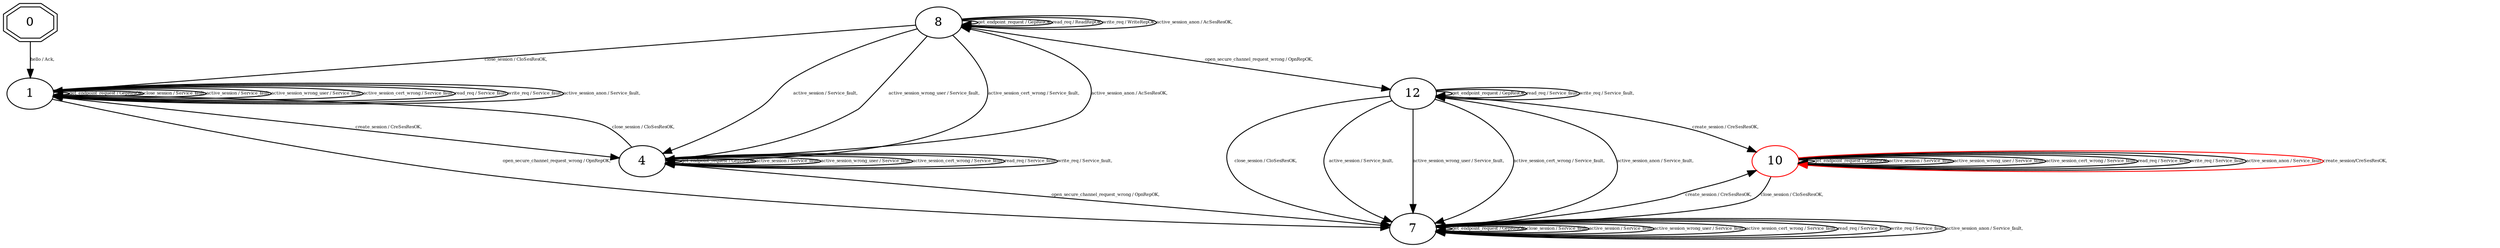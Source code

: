 digraph "Automata" { 
	 "8_1_false" [shape=ellipse,style=filled,fillcolor=white,URL="8",label="8"];
	 "10_1_false" [shape=ellipse,style=filled,fillcolor=white,URL="10",label="10",color=red];
	 "12_1_false" [shape=ellipse,style=filled,fillcolor=white,URL="12",label="12"];
	 "1_1_false" [shape=ellipse,style=filled,fillcolor=white,URL="1",label="1"];
	 "0_1_false" [shape=doubleoctagon,style=filled,fillcolor=white,URL="0",label="0"];
	 "4_1_false" [shape=ellipse,style=filled,fillcolor=white,URL="4",label="4"];
	 "7_1_false" [shape=ellipse,style=filled,fillcolor=white,URL="7",label="7"];
	 "10_1_false"->"10_1_false" [fontsize=5,label="get_endpoint_request / GepResOK,"];
	 "10_1_false"->"10_1_false" [fontsize=5,label="active_session / Service_fault,"];
	 "10_1_false"->"10_1_false" [fontsize=5,label="active_session_wrong_user / Service_fault,"];
	 "10_1_false"->"10_1_false" [fontsize=5,label="active_session_cert_wrong / Service_fault,"];
	 "10_1_false"->"10_1_false" [fontsize=5,label="read_req / Service_fault,"];
	 "10_1_false"->"10_1_false" [fontsize=5,label="write_req / Service_fault,"];
	 "10_1_false"->"10_1_false" [fontsize=5,label="active_session_anon / Service_fault,"];
	 "10_1_false"->"7_1_false" [fontsize=5,label="close_session / CloSesResOK,"];
	 "7_1_false"->"10_1_false" [fontsize=5,label="create_session / CreSesResOK,"];
	 "7_1_false"->"7_1_false" [fontsize=5,label="get_endpoint_request / GepResOK,"];
	 "7_1_false"->"7_1_false" [fontsize=5,label="close_session / Service_fault,"];
	 "7_1_false"->"7_1_false" [fontsize=5,label="active_session / Service_fault,"];
	 "7_1_false"->"7_1_false" [fontsize=5,label="active_session_wrong_user / Service_fault,"];
	 "7_1_false"->"7_1_false" [fontsize=5,label="active_session_cert_wrong / Service_fault,"];
	 "7_1_false"->"7_1_false" [fontsize=5,label="read_req / Service_fault,"];
	 "7_1_false"->"7_1_false" [fontsize=5,label="write_req / Service_fault,"];
	 "7_1_false"->"7_1_false" [fontsize=5,label="active_session_anon / Service_fault,"];
	 "12_1_false"->"10_1_false" [fontsize=5,label="create_session / CreSesResOK,"];
	 "12_1_false"->"7_1_false" [fontsize=5,label="close_session / CloSesResOK,"];
	 "12_1_false"->"7_1_false" [fontsize=5,label="active_session / Service_fault,"];
	 "12_1_false"->"7_1_false" [fontsize=5,label="active_session_wrong_user / Service_fault,"];
	 "12_1_false"->"7_1_false" [fontsize=5,label="active_session_cert_wrong / Service_fault,"];
	 "12_1_false"->"7_1_false" [fontsize=5,label="active_session_anon / Service_fault,"];
	 "12_1_false"->"12_1_false" [fontsize=5,label="get_endpoint_request / GepResOK,"];
	 "12_1_false"->"12_1_false" [fontsize=5,label="read_req / Service_fault,"];
	 "12_1_false"->"12_1_false" [fontsize=5,label="write_req / Service_fault,"];
	 "8_1_false"->"8_1_false" [fontsize=5,label="get_endpoint_request / GepResOK,"];
	 "8_1_false"->"8_1_false" [fontsize=5,label="read_req / ReadRepOK,"];
	 "8_1_false"->"8_1_false" [fontsize=5,label="write_req / WriteRepOK,"];
	 "8_1_false"->"8_1_false" [fontsize=5,label="active_session_anon / AcSesResOK,"];
	 "8_1_false"->"4_1_false" [fontsize=5,label="active_session / Service_fault,"];
	 "8_1_false"->"4_1_false" [fontsize=5,label="active_session_wrong_user / Service_fault,"];
	 "8_1_false"->"4_1_false" [fontsize=5,label="active_session_cert_wrong / Service_fault,"];
	 "8_1_false"->"12_1_false" [fontsize=5,label="open_secure_channel_request_wrong / OpnRepOK,"];
	 "8_1_false"->"1_1_false" [fontsize=5,label="close_session / CloSesResOK,"];
	 "4_1_false"->"1_1_false" [fontsize=5,label="close_session / CloSesResOK,"];
	 "4_1_false"->"8_1_false" [fontsize=5,label="active_session_anon / AcSesResOK,"];
	 "4_1_false"->"7_1_false" [fontsize=5,label="open_secure_channel_request_wrong / OpnRepOK,"];
	 "4_1_false"->"4_1_false" [fontsize=5,label="get_endpoint_request / GepResOK,"];
	 "4_1_false"->"4_1_false" [fontsize=5,label="active_session / Service_fault,"];
	 "4_1_false"->"4_1_false" [fontsize=5,label="active_session_wrong_user / Service_fault,"];
	 "4_1_false"->"4_1_false" [fontsize=5,label="active_session_cert_wrong / Service_fault,"];
	 "4_1_false"->"4_1_false" [fontsize=5,label="read_req / Service_fault,"];
	 "4_1_false"->"4_1_false" [fontsize=5,label="write_req / Service_fault,"];
	 "1_1_false"->"4_1_false" [fontsize=5,label="create_session / CreSesResOK,"];
	 "1_1_false"->"1_1_false" [fontsize=5,label="get_endpoint_request / GepResOK,"];
	 "1_1_false"->"1_1_false" [fontsize=5,label="close_session / Service_fault,"];
	 "1_1_false"->"1_1_false" [fontsize=5,label="active_session / Service_fault,"];
	 "1_1_false"->"1_1_false" [fontsize=5,label="active_session_wrong_user / Service_fault,"];
	 "1_1_false"->"1_1_false" [fontsize=5,label="active_session_cert_wrong / Service_fault,"];
	 "1_1_false"->"1_1_false" [fontsize=5,label="read_req / Service_fault,"];
	 "1_1_false"->"1_1_false" [fontsize=5,label="write_req / Service_fault,"];
	 "1_1_false"->"1_1_false" [fontsize=5,label="active_session_anon / Service_fault,"];
	 "1_1_false"->"7_1_false" [fontsize=5,label="open_secure_channel_request_wrong / OpnRepOK,"];
	 "0_1_false"->"1_1_false" [fontsize=5,label="hello / Ack,"];
	"10_1_false"->"10_1_false"[color=red,label="create_session/CreSesResOK,",fontsize=5];}
